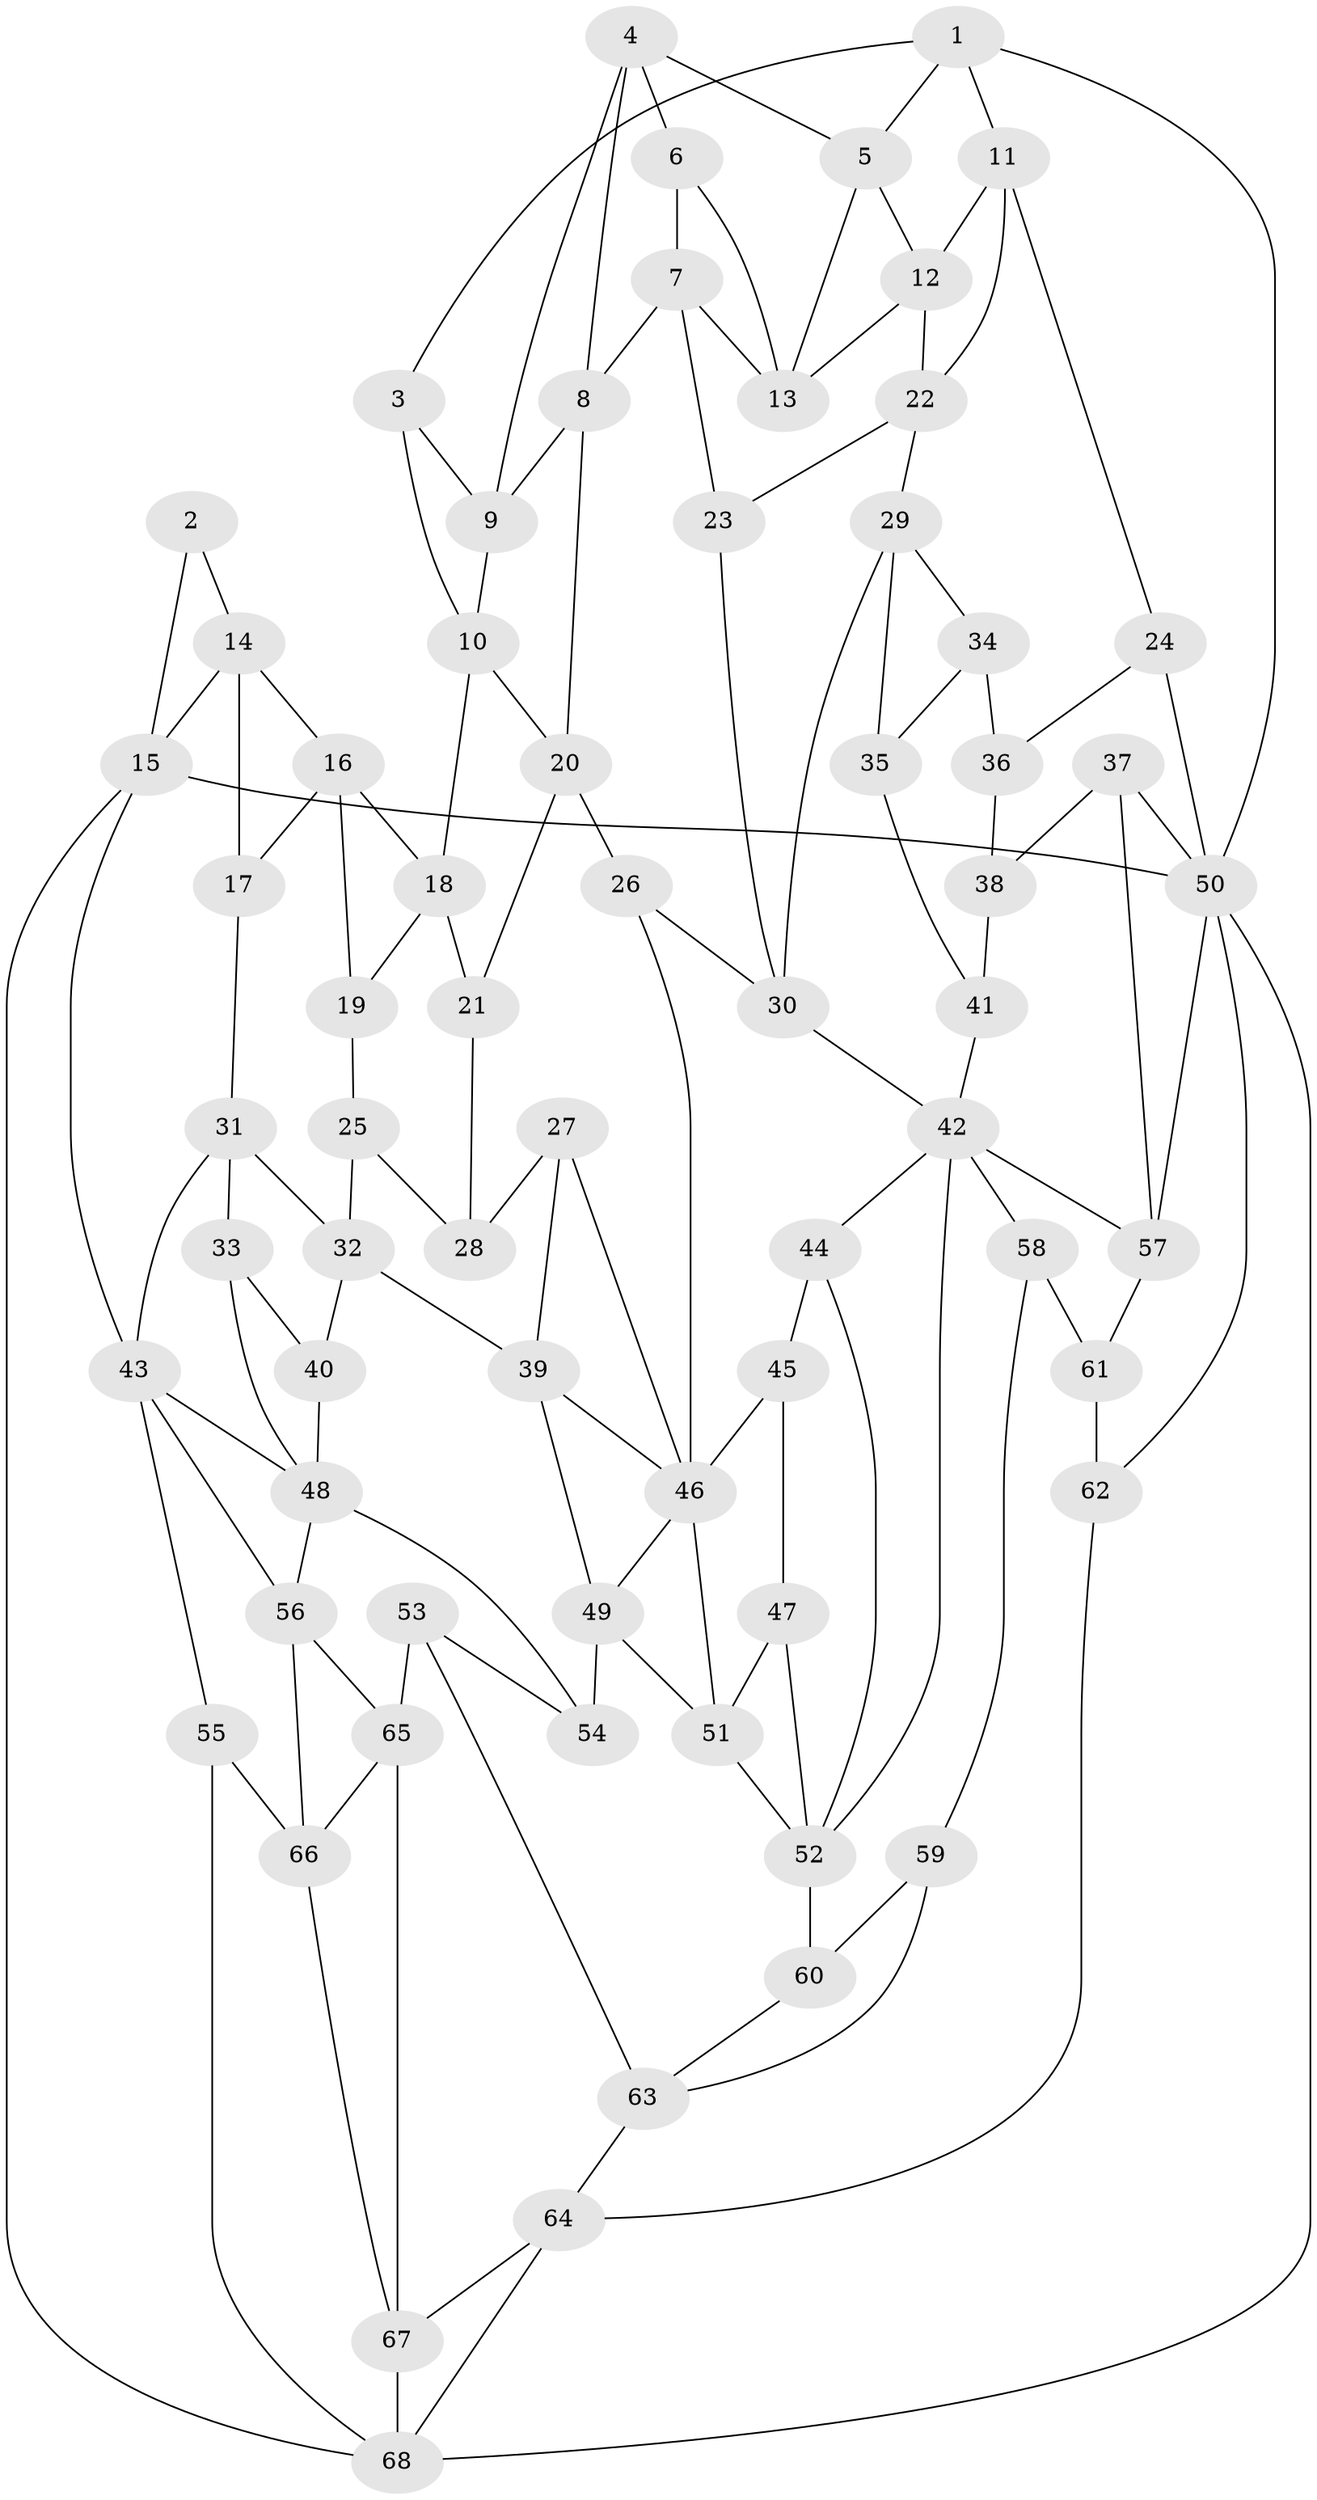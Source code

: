 // original degree distribution, {3: 0.014705882352941176, 4: 0.2426470588235294, 6: 0.22794117647058823, 5: 0.5147058823529411}
// Generated by graph-tools (version 1.1) at 2025/27/03/09/25 03:27:07]
// undirected, 68 vertices, 126 edges
graph export_dot {
graph [start="1"]
  node [color=gray90,style=filled];
  1;
  2;
  3;
  4;
  5;
  6;
  7;
  8;
  9;
  10;
  11;
  12;
  13;
  14;
  15;
  16;
  17;
  18;
  19;
  20;
  21;
  22;
  23;
  24;
  25;
  26;
  27;
  28;
  29;
  30;
  31;
  32;
  33;
  34;
  35;
  36;
  37;
  38;
  39;
  40;
  41;
  42;
  43;
  44;
  45;
  46;
  47;
  48;
  49;
  50;
  51;
  52;
  53;
  54;
  55;
  56;
  57;
  58;
  59;
  60;
  61;
  62;
  63;
  64;
  65;
  66;
  67;
  68;
  1 -- 3 [weight=1.0];
  1 -- 5 [weight=1.0];
  1 -- 11 [weight=1.0];
  1 -- 50 [weight=1.0];
  2 -- 14 [weight=1.0];
  2 -- 15 [weight=1.0];
  3 -- 9 [weight=1.0];
  3 -- 10 [weight=1.0];
  4 -- 5 [weight=1.0];
  4 -- 6 [weight=1.0];
  4 -- 8 [weight=1.0];
  4 -- 9 [weight=1.0];
  5 -- 12 [weight=1.0];
  5 -- 13 [weight=1.0];
  6 -- 7 [weight=1.0];
  6 -- 13 [weight=1.0];
  7 -- 8 [weight=1.0];
  7 -- 13 [weight=1.0];
  7 -- 23 [weight=1.0];
  8 -- 9 [weight=1.0];
  8 -- 20 [weight=1.0];
  9 -- 10 [weight=1.0];
  10 -- 18 [weight=1.0];
  10 -- 20 [weight=1.0];
  11 -- 12 [weight=1.0];
  11 -- 22 [weight=1.0];
  11 -- 24 [weight=1.0];
  12 -- 13 [weight=1.0];
  12 -- 22 [weight=1.0];
  14 -- 15 [weight=1.0];
  14 -- 16 [weight=1.0];
  14 -- 17 [weight=1.0];
  15 -- 43 [weight=1.0];
  15 -- 50 [weight=1.0];
  15 -- 68 [weight=1.0];
  16 -- 17 [weight=1.0];
  16 -- 18 [weight=1.0];
  16 -- 19 [weight=1.0];
  17 -- 31 [weight=1.0];
  18 -- 19 [weight=1.0];
  18 -- 21 [weight=1.0];
  19 -- 25 [weight=1.0];
  20 -- 21 [weight=1.0];
  20 -- 26 [weight=1.0];
  21 -- 28 [weight=1.0];
  22 -- 23 [weight=1.0];
  22 -- 29 [weight=1.0];
  23 -- 30 [weight=1.0];
  24 -- 36 [weight=1.0];
  24 -- 50 [weight=2.0];
  25 -- 28 [weight=2.0];
  25 -- 32 [weight=1.0];
  26 -- 30 [weight=1.0];
  26 -- 46 [weight=1.0];
  27 -- 28 [weight=1.0];
  27 -- 39 [weight=1.0];
  27 -- 46 [weight=1.0];
  29 -- 30 [weight=1.0];
  29 -- 34 [weight=1.0];
  29 -- 35 [weight=1.0];
  30 -- 42 [weight=1.0];
  31 -- 32 [weight=1.0];
  31 -- 33 [weight=1.0];
  31 -- 43 [weight=1.0];
  32 -- 39 [weight=1.0];
  32 -- 40 [weight=1.0];
  33 -- 40 [weight=1.0];
  33 -- 48 [weight=1.0];
  34 -- 35 [weight=1.0];
  34 -- 36 [weight=2.0];
  35 -- 41 [weight=1.0];
  36 -- 38 [weight=1.0];
  37 -- 38 [weight=1.0];
  37 -- 50 [weight=1.0];
  37 -- 57 [weight=1.0];
  38 -- 41 [weight=2.0];
  39 -- 46 [weight=1.0];
  39 -- 49 [weight=1.0];
  40 -- 48 [weight=2.0];
  41 -- 42 [weight=1.0];
  42 -- 44 [weight=1.0];
  42 -- 52 [weight=1.0];
  42 -- 57 [weight=1.0];
  42 -- 58 [weight=1.0];
  43 -- 48 [weight=1.0];
  43 -- 55 [weight=1.0];
  43 -- 56 [weight=1.0];
  44 -- 45 [weight=2.0];
  44 -- 52 [weight=1.0];
  45 -- 46 [weight=1.0];
  45 -- 47 [weight=1.0];
  46 -- 49 [weight=1.0];
  46 -- 51 [weight=1.0];
  47 -- 51 [weight=2.0];
  47 -- 52 [weight=1.0];
  48 -- 54 [weight=1.0];
  48 -- 56 [weight=1.0];
  49 -- 51 [weight=1.0];
  49 -- 54 [weight=2.0];
  50 -- 57 [weight=1.0];
  50 -- 62 [weight=1.0];
  50 -- 68 [weight=1.0];
  51 -- 52 [weight=1.0];
  52 -- 60 [weight=2.0];
  53 -- 54 [weight=1.0];
  53 -- 63 [weight=1.0];
  53 -- 65 [weight=1.0];
  55 -- 66 [weight=1.0];
  55 -- 68 [weight=1.0];
  56 -- 65 [weight=1.0];
  56 -- 66 [weight=1.0];
  57 -- 61 [weight=1.0];
  58 -- 59 [weight=1.0];
  58 -- 61 [weight=2.0];
  59 -- 60 [weight=1.0];
  59 -- 63 [weight=1.0];
  60 -- 63 [weight=1.0];
  61 -- 62 [weight=1.0];
  62 -- 64 [weight=1.0];
  63 -- 64 [weight=1.0];
  64 -- 67 [weight=1.0];
  64 -- 68 [weight=1.0];
  65 -- 66 [weight=1.0];
  65 -- 67 [weight=1.0];
  66 -- 67 [weight=1.0];
  67 -- 68 [weight=1.0];
}
